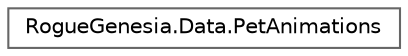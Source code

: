 digraph "Graphical Class Hierarchy"
{
 // LATEX_PDF_SIZE
  bgcolor="transparent";
  edge [fontname=Helvetica,fontsize=10,labelfontname=Helvetica,labelfontsize=10];
  node [fontname=Helvetica,fontsize=10,shape=box,height=0.2,width=0.4];
  rankdir="LR";
  Node0 [label="RogueGenesia.Data.PetAnimations",height=0.2,width=0.4,color="grey40", fillcolor="white", style="filled",URL="$class_rogue_genesia_1_1_data_1_1_pet_animations.html",tooltip=" "];
}
